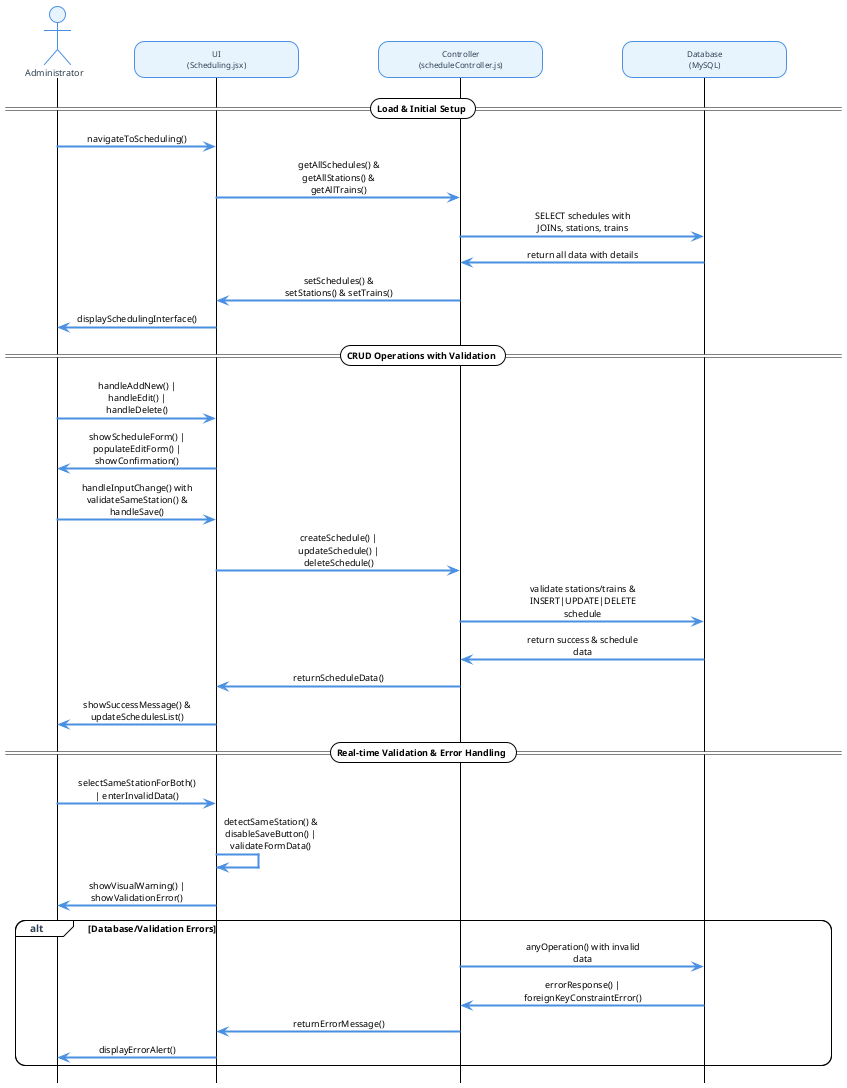 @startuml ModifySchedules
!theme plain
hide footbox
skinparam sequenceArrowThickness 2
skinparam roundcorner 20
skinparam maxmessagesize 120
skinparam ParticipantPadding 40
skinparam BoxPadding 20

' Make diagram much wider and shorter
skinparam minClassWidth 150
skinparam participant {
    Padding 35
}

' Font settings
skinparam defaultFontName Signika
skinparam defaultFontSize 9

' Actor styling
skinparam actor {
    BackgroundColor #E8F4FD
    BorderColor #4A90E2
    FontColor #2C3E50
    FontSize 9
}

' Participant styling
skinparam participant {
    BackgroundColor #E8F4FD
    BorderColor #4A90E2
    FontColor #2C3E50
    FontSize 8
}

' Arrow styling
skinparam sequence {
    ArrowColor #4A90E2
    MessageAlignment center
    GroupHeaderFontSize 10
    GroupHeaderFontColor #2C3E50
}

actor Administrator
participant "UI\n(Scheduling.jsx)" as UI
participant "Controller\n(scheduleController.js)" as Controller
participant "Database\n(MySQL)" as DB

== Load & Initial Setup ==
Administrator -> UI: navigateToScheduling()
UI -> Controller: getAllSchedules() & getAllStations() & getAllTrains()
Controller -> DB: SELECT schedules with JOINs, stations, trains
DB -> Controller: return all data with details
Controller -> UI: setSchedules() & setStations() & setTrains()
UI -> Administrator: displaySchedulingInterface()

== CRUD Operations with Validation ==
Administrator -> UI: handleAddNew() | handleEdit() | handleDelete()
UI -> Administrator: showScheduleForm() | populateEditForm() | showConfirmation()
Administrator -> UI: handleInputChange() with validateSameStation() & handleSave()
UI -> Controller: createSchedule() | updateSchedule() | deleteSchedule()
Controller -> DB: validate stations/trains & INSERT|UPDATE|DELETE schedule
DB -> Controller: return success & schedule data
Controller -> UI: returnScheduleData()
UI -> Administrator: showSuccessMessage() & updateSchedulesList()

== Real-time Validation & Error Handling ==
Administrator -> UI: selectSameStationForBoth() | enterInvalidData()
UI -> UI: detectSameStation() & disableSaveButton() | validateFormData()
UI -> Administrator: showVisualWarning() | showValidationError()

alt Database/Validation Errors
    Controller -> DB: anyOperation() with invalid data
    DB -> Controller: errorResponse() | foreignKeyConstraintError()
    Controller -> UI: returnErrorMessage()
    UI -> Administrator: displayErrorAlert()
end

@enduml